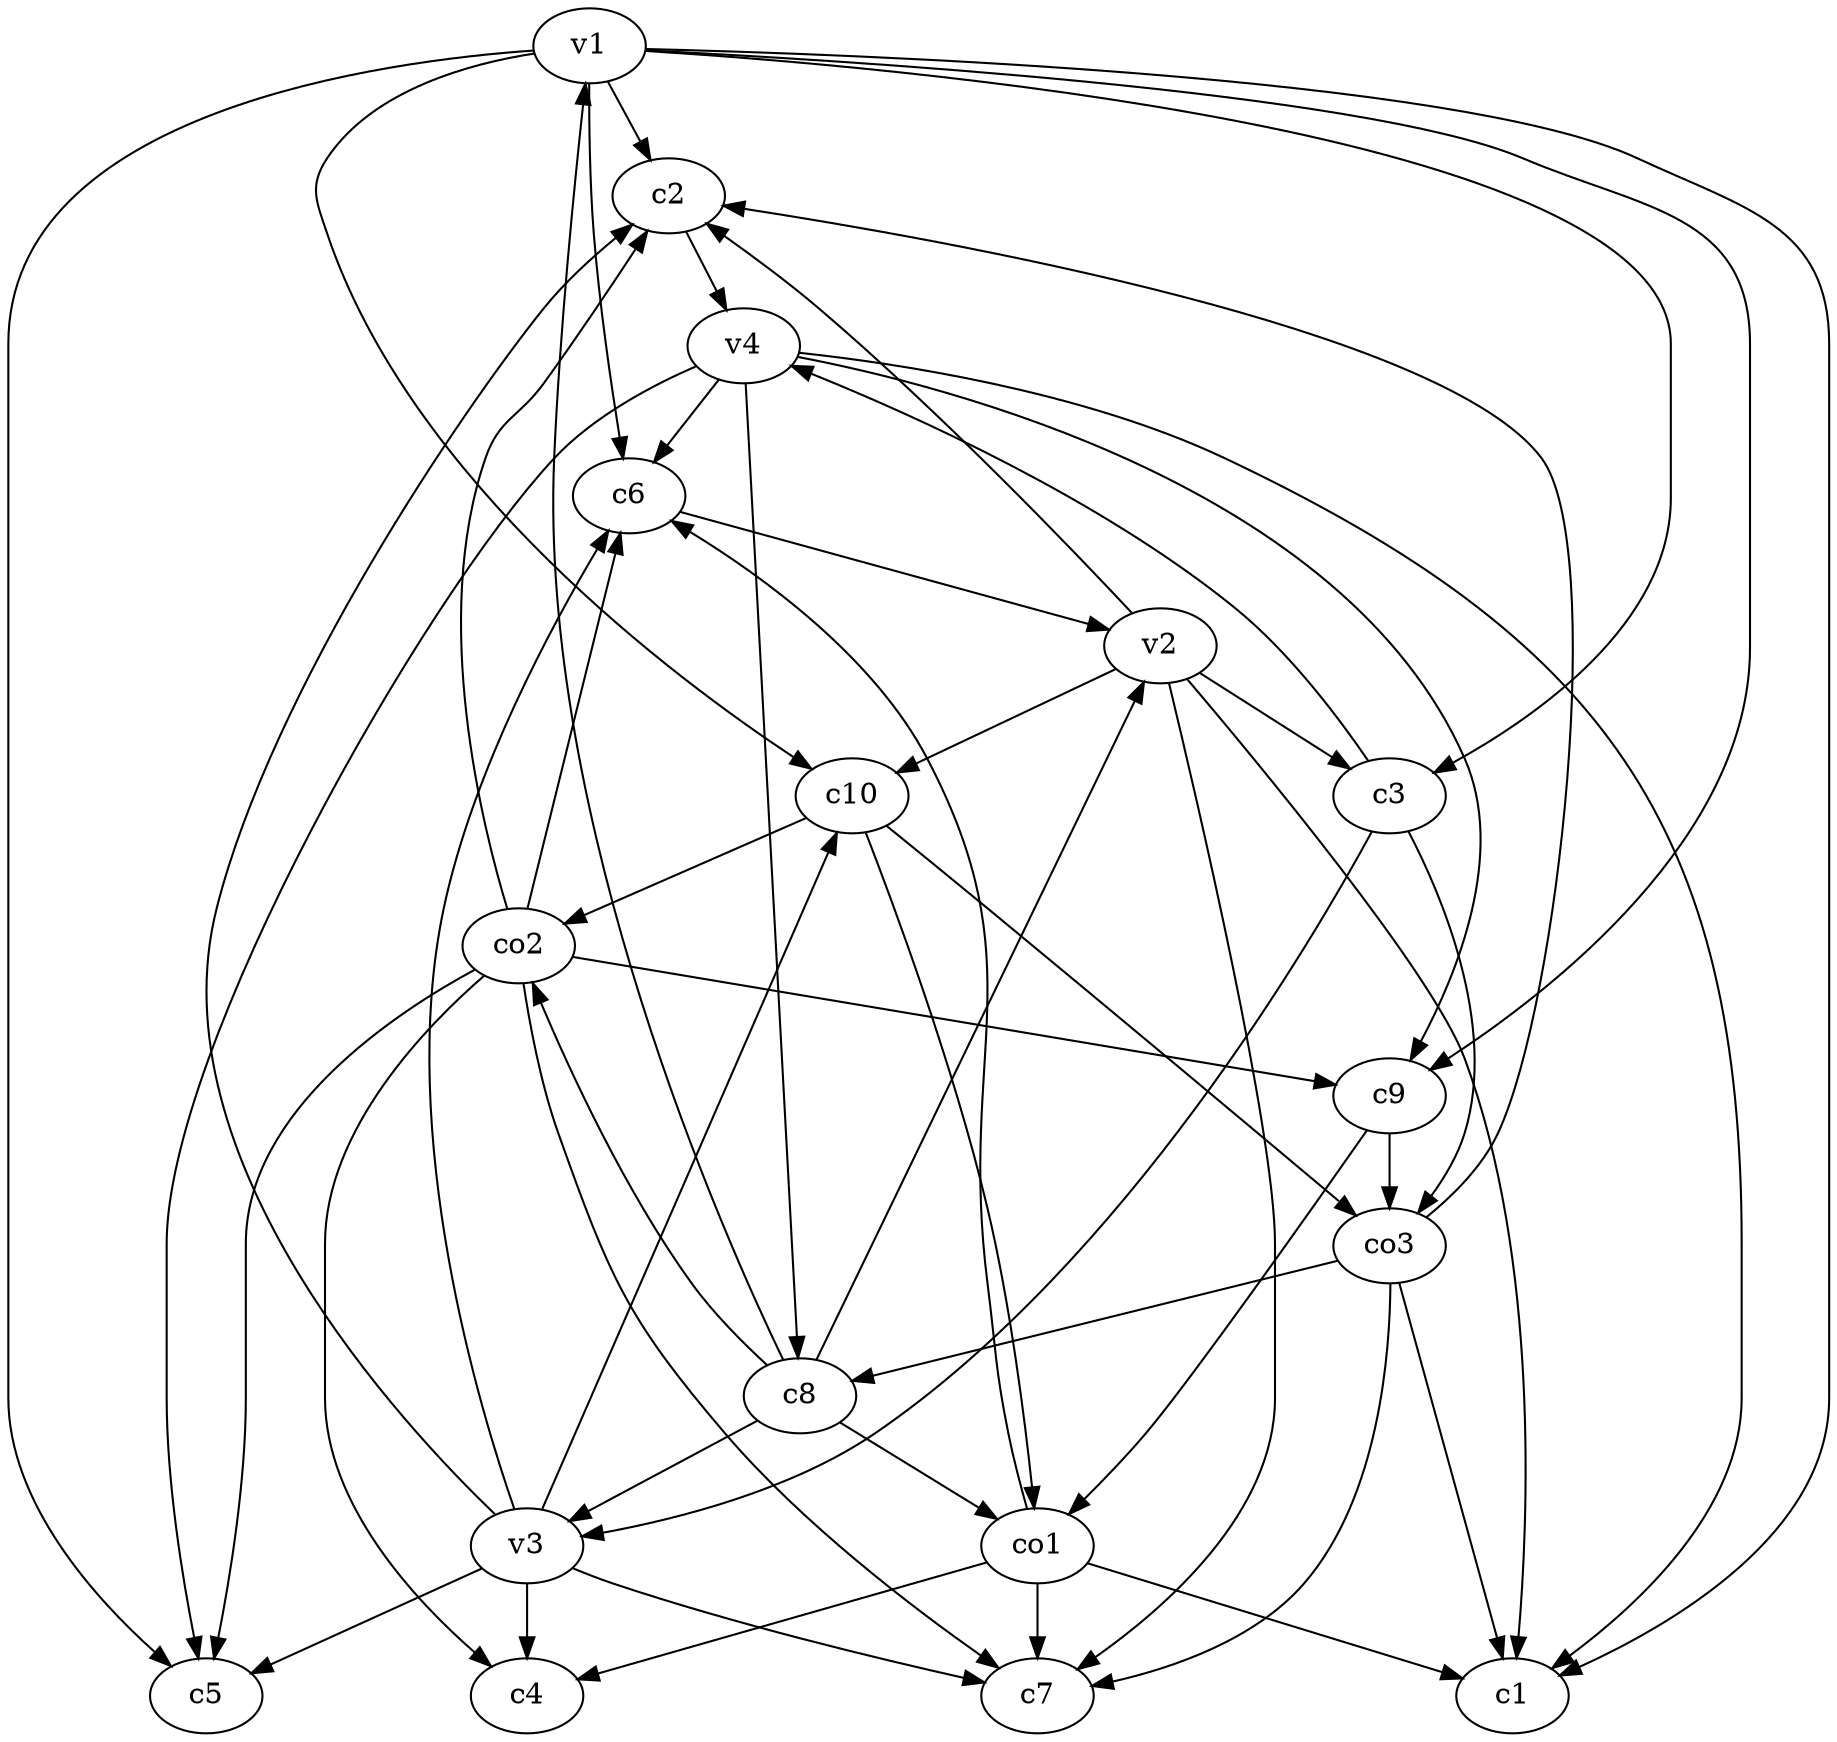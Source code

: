 strict digraph  {
c1;
c2;
c3;
c4;
c5;
c6;
c7;
c8;
c9;
c10;
v1;
v2;
v3;
v4;
co1;
co2;
co3;
c2 -> v4  [weight=1];
c3 -> v3  [weight=1];
c3 -> co3  [weight=1];
c3 -> v4  [weight=1];
c6 -> v2  [weight=1];
c8 -> co1  [weight=1];
c8 -> v1  [weight=1];
c8 -> co2  [weight=1];
c8 -> v2  [weight=1];
c8 -> v3  [weight=1];
c9 -> co3  [weight=1];
c9 -> co1  [weight=1];
c10 -> co2  [weight=1];
c10 -> co1  [weight=1];
c10 -> co3  [weight=1];
v1 -> c1  [weight=1];
v1 -> c10  [weight=1];
v1 -> c3  [weight=1];
v1 -> c9  [weight=1];
v1 -> c6  [weight=1];
v1 -> c5  [weight=1];
v1 -> c2  [weight=1];
v2 -> c1  [weight=1];
v2 -> c2  [weight=1];
v2 -> c10  [weight=1];
v2 -> c3  [weight=1];
v2 -> c7  [weight=1];
v3 -> c7  [weight=1];
v3 -> c4  [weight=1];
v3 -> c6  [weight=1];
v3 -> c2  [weight=1];
v3 -> c10  [weight=1];
v3 -> c5  [weight=1];
v4 -> c8  [weight=1];
v4 -> c1  [weight=1];
v4 -> c9  [weight=1];
v4 -> c5  [weight=1];
v4 -> c6  [weight=1];
co1 -> c6  [weight=1];
co1 -> c1  [weight=1];
co1 -> c7  [weight=1];
co1 -> c4  [weight=1];
co2 -> c9  [weight=1];
co2 -> c6  [weight=1];
co2 -> c5  [weight=1];
co2 -> c2  [weight=1];
co2 -> c7  [weight=1];
co2 -> c4  [weight=1];
co3 -> c2  [weight=1];
co3 -> c8  [weight=1];
co3 -> c1  [weight=1];
co3 -> c7  [weight=1];
}
